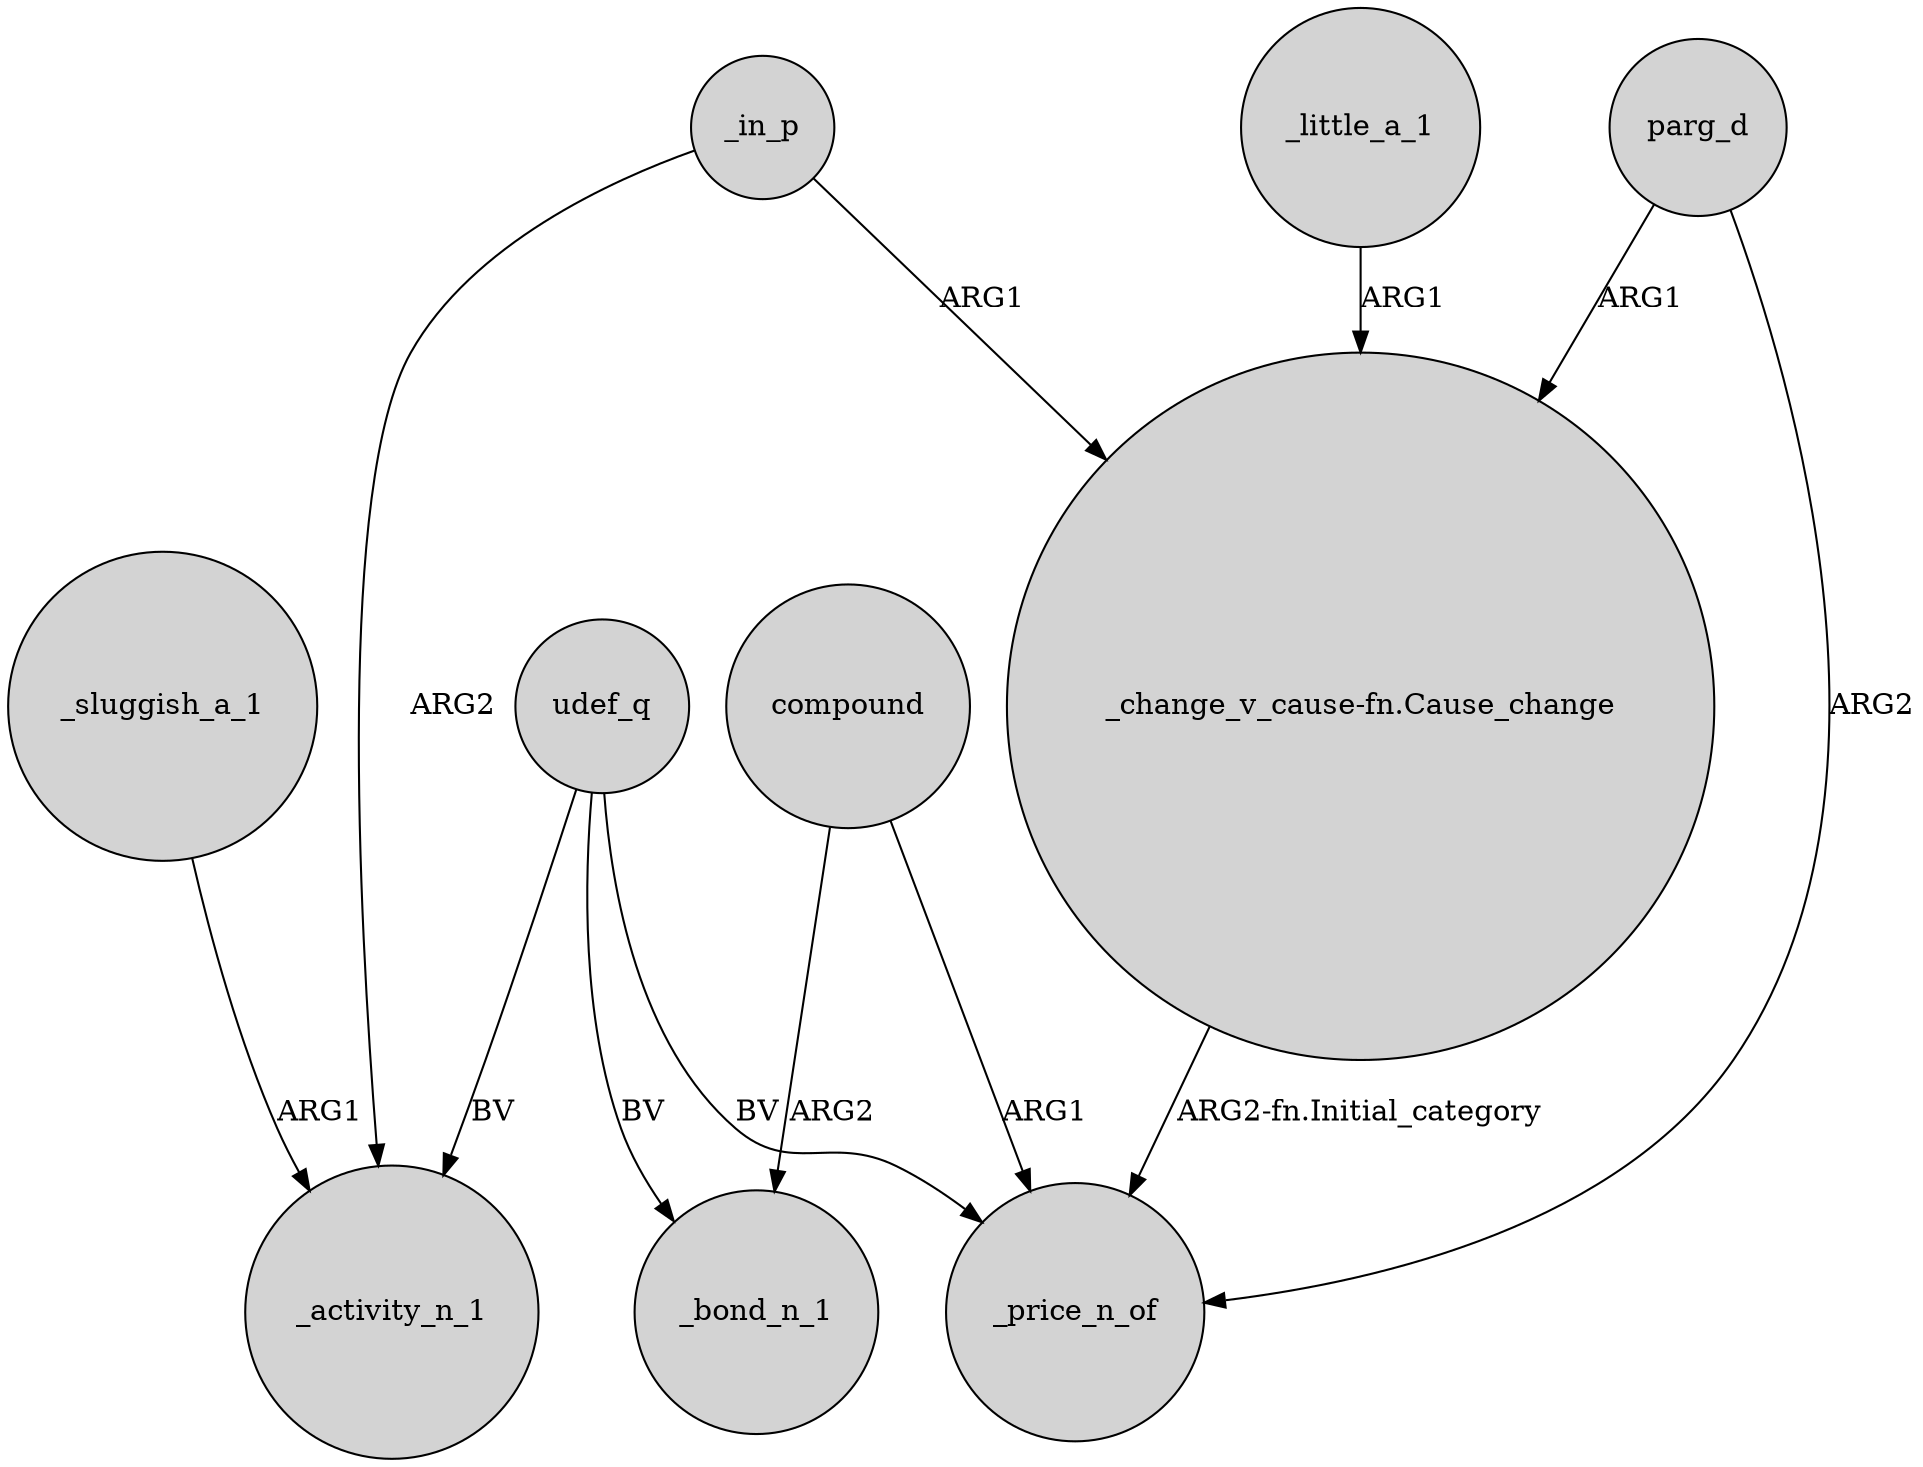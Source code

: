 digraph {
	node [shape=circle style=filled]
	_sluggish_a_1 -> _activity_n_1 [label=ARG1]
	parg_d -> _price_n_of [label=ARG2]
	_little_a_1 -> "_change_v_cause-fn.Cause_change" [label=ARG1]
	compound -> _bond_n_1 [label=ARG2]
	"_change_v_cause-fn.Cause_change" -> _price_n_of [label="ARG2-fn.Initial_category"]
	_in_p -> _activity_n_1 [label=ARG2]
	parg_d -> "_change_v_cause-fn.Cause_change" [label=ARG1]
	udef_q -> _bond_n_1 [label=BV]
	_in_p -> "_change_v_cause-fn.Cause_change" [label=ARG1]
	compound -> _price_n_of [label=ARG1]
	udef_q -> _activity_n_1 [label=BV]
	udef_q -> _price_n_of [label=BV]
}
